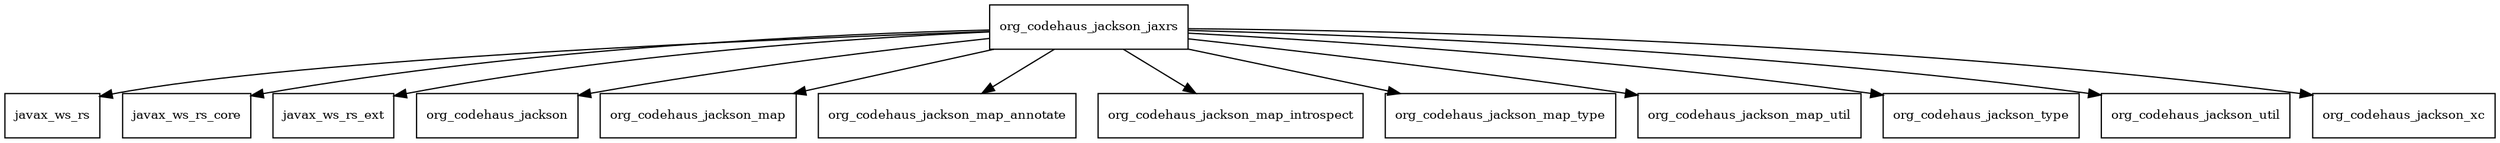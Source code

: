 digraph jackson_jaxrs_1_9_9_redhat_3_package_dependencies {
  node [shape = box, fontsize=10.0];
  org_codehaus_jackson_jaxrs -> javax_ws_rs;
  org_codehaus_jackson_jaxrs -> javax_ws_rs_core;
  org_codehaus_jackson_jaxrs -> javax_ws_rs_ext;
  org_codehaus_jackson_jaxrs -> org_codehaus_jackson;
  org_codehaus_jackson_jaxrs -> org_codehaus_jackson_map;
  org_codehaus_jackson_jaxrs -> org_codehaus_jackson_map_annotate;
  org_codehaus_jackson_jaxrs -> org_codehaus_jackson_map_introspect;
  org_codehaus_jackson_jaxrs -> org_codehaus_jackson_map_type;
  org_codehaus_jackson_jaxrs -> org_codehaus_jackson_map_util;
  org_codehaus_jackson_jaxrs -> org_codehaus_jackson_type;
  org_codehaus_jackson_jaxrs -> org_codehaus_jackson_util;
  org_codehaus_jackson_jaxrs -> org_codehaus_jackson_xc;
}
